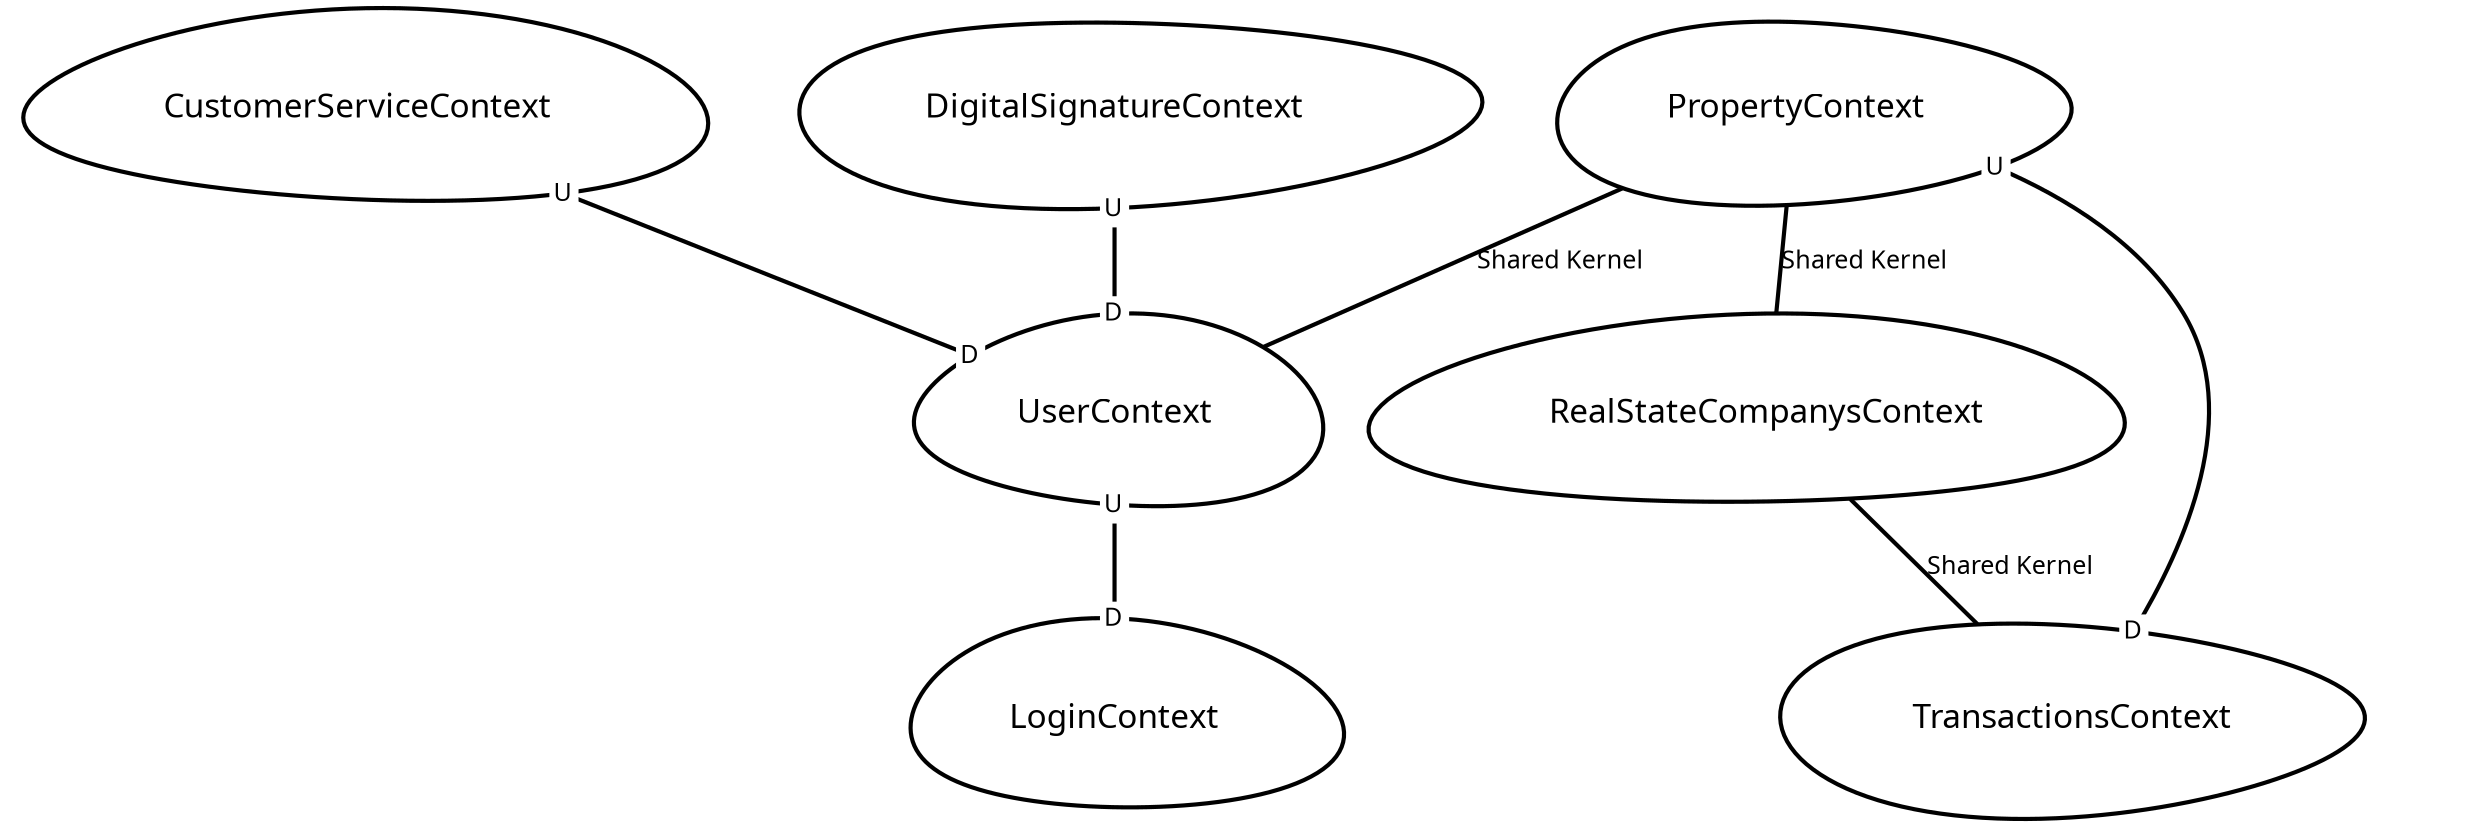 digraph "ContextMapGraph" {
graph ["imagepath"="/tmp/GraphvizJava"]
"CustomerServiceContext" ["margin"="0.3","orientation"="109","shape"="egg","fontsize"="16","style"="bold","label"="CustomerServiceContext\n","fontname"="sans-serif"]
"UserContext" ["margin"="0.3","orientation"="108","shape"="egg","fontsize"="16","style"="bold","label"="UserContext\n","fontname"="sans-serif"]
"LoginContext" ["margin"="0.3","orientation"="126","shape"="egg","fontsize"="16","style"="bold","label"="LoginContext\n","fontname"="sans-serif"]
"DigitalSignatureContext" ["margin"="0.3","orientation"="40","shape"="egg","fontsize"="16","style"="bold","label"="DigitalSignatureContext\n","fontname"="sans-serif"]
"PropertyContext" ["margin"="0.3","orientation"="29","shape"="egg","fontsize"="16","style"="bold","label"="PropertyContext\n","fontname"="sans-serif"]
"RealStateCompanysContext" ["margin"="0.3","orientation"="237","shape"="egg","fontsize"="16","style"="bold","label"="RealStateCompanysContext\n","fontname"="sans-serif"]
"TransactionsContext" ["margin"="0.3","orientation"="274","shape"="egg","fontsize"="16","style"="bold","label"="TransactionsContext\n","fontname"="sans-serif"]
"CustomerServiceContext" -> "UserContext" ["headlabel"=<<table cellspacing="0" cellborder="0" border="0">
<tr><td bgcolor="white">D</td></tr>
</table>>,"labeldistance"="0","fontsize"="12","taillabel"=<<table cellspacing="0" cellborder="0" border="0">
<tr><td bgcolor="white">U</td></tr>
</table>>,"style"="bold","label"="                                        ","dir"="none","fontname"="sans-serif"]
"UserContext" -> "LoginContext" ["headlabel"=<<table cellspacing="0" cellborder="0" border="0">
<tr><td bgcolor="white">D</td></tr>
</table>>,"labeldistance"="0","fontsize"="12","taillabel"=<<table cellspacing="0" cellborder="0" border="0">
<tr><td bgcolor="white">U</td></tr>
</table>>,"style"="bold","label"="                                        ","dir"="none","fontname"="sans-serif"]
"DigitalSignatureContext" -> "UserContext" ["headlabel"=<<table cellspacing="0" cellborder="0" border="0">
<tr><td bgcolor="white">D</td></tr>
</table>>,"labeldistance"="0","fontsize"="12","taillabel"=<<table cellspacing="0" cellborder="0" border="0">
<tr><td bgcolor="white">U</td></tr>
</table>>,"style"="bold","label"="                                        ","dir"="none","fontname"="sans-serif"]
"PropertyContext" -> "RealStateCompanysContext" ["fontsize"="12","style"="bold","label"="Shared Kernel","dir"="none","fontname"="sans-serif"]
"PropertyContext" -> "TransactionsContext" ["headlabel"=<<table cellspacing="0" cellborder="0" border="0">
<tr><td bgcolor="white">D</td></tr>
</table>>,"labeldistance"="0","fontsize"="12","taillabel"=<<table cellspacing="0" cellborder="0" border="0">
<tr><td bgcolor="white">U</td></tr>
</table>>,"style"="bold","label"="                                        ","dir"="none","fontname"="sans-serif"]
"PropertyContext" -> "UserContext" ["fontsize"="12","style"="bold","label"="Shared Kernel","dir"="none","fontname"="sans-serif"]
"RealStateCompanysContext" -> "TransactionsContext" ["fontsize"="12","style"="bold","label"="Shared Kernel","dir"="none","fontname"="sans-serif"]
}